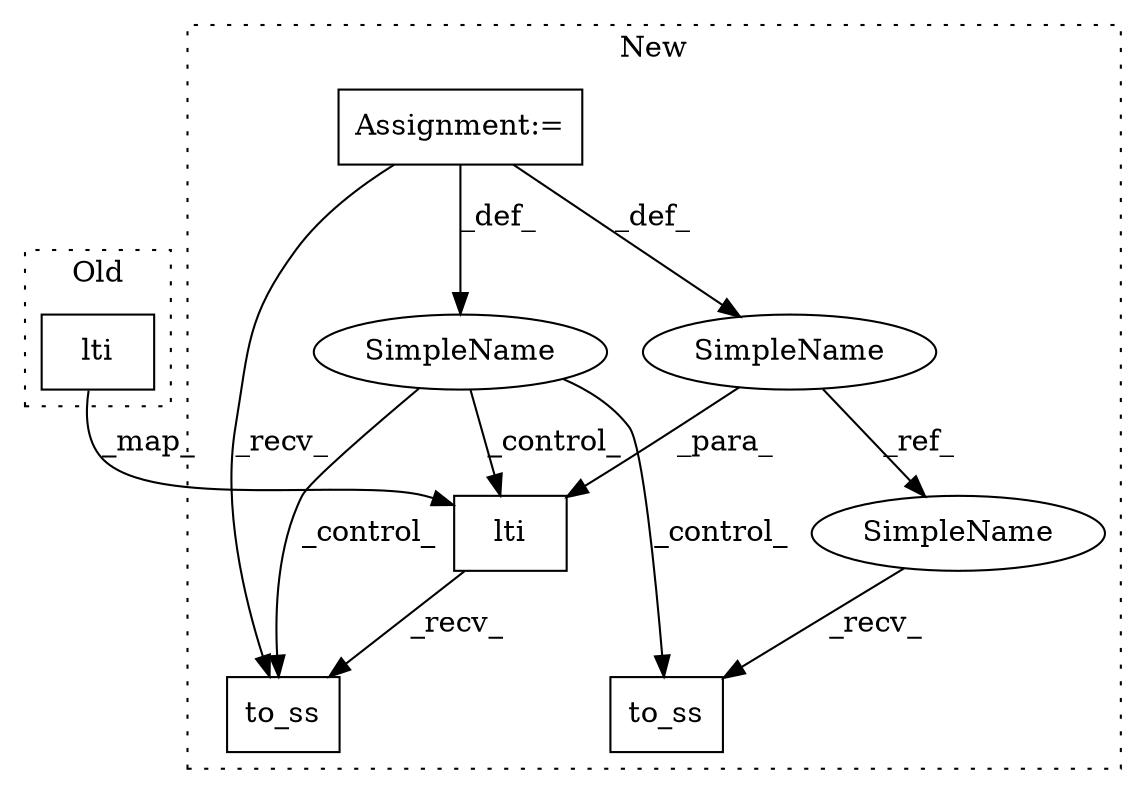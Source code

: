 digraph G {
subgraph cluster0 {
1 [label="lti" a="32" s="17892,17902" l="4,1" shape="box"];
label = "Old";
style="dotted";
}
subgraph cluster1 {
2 [label="lti" a="32" s="17656,17666" l="4,1" shape="box"];
3 [label="Assignment:=" a="7" s="17508" l="6" shape="box"];
4 [label="to_ss" a="32" s="17623" l="7" shape="box"];
5 [label="SimpleName" a="42" s="17508" l="6" shape="ellipse"];
6 [label="to_ss" a="32" s="17668" l="7" shape="box"];
7 [label="SimpleName" a="42" s="" l="" shape="ellipse"];
8 [label="SimpleName" a="42" s="17616" l="6" shape="ellipse"];
label = "New";
style="dotted";
}
1 -> 2 [label="_map_"];
2 -> 6 [label="_recv_"];
3 -> 5 [label="_def_"];
3 -> 6 [label="_recv_"];
3 -> 7 [label="_def_"];
5 -> 2 [label="_para_"];
5 -> 8 [label="_ref_"];
7 -> 6 [label="_control_"];
7 -> 2 [label="_control_"];
7 -> 4 [label="_control_"];
8 -> 4 [label="_recv_"];
}
